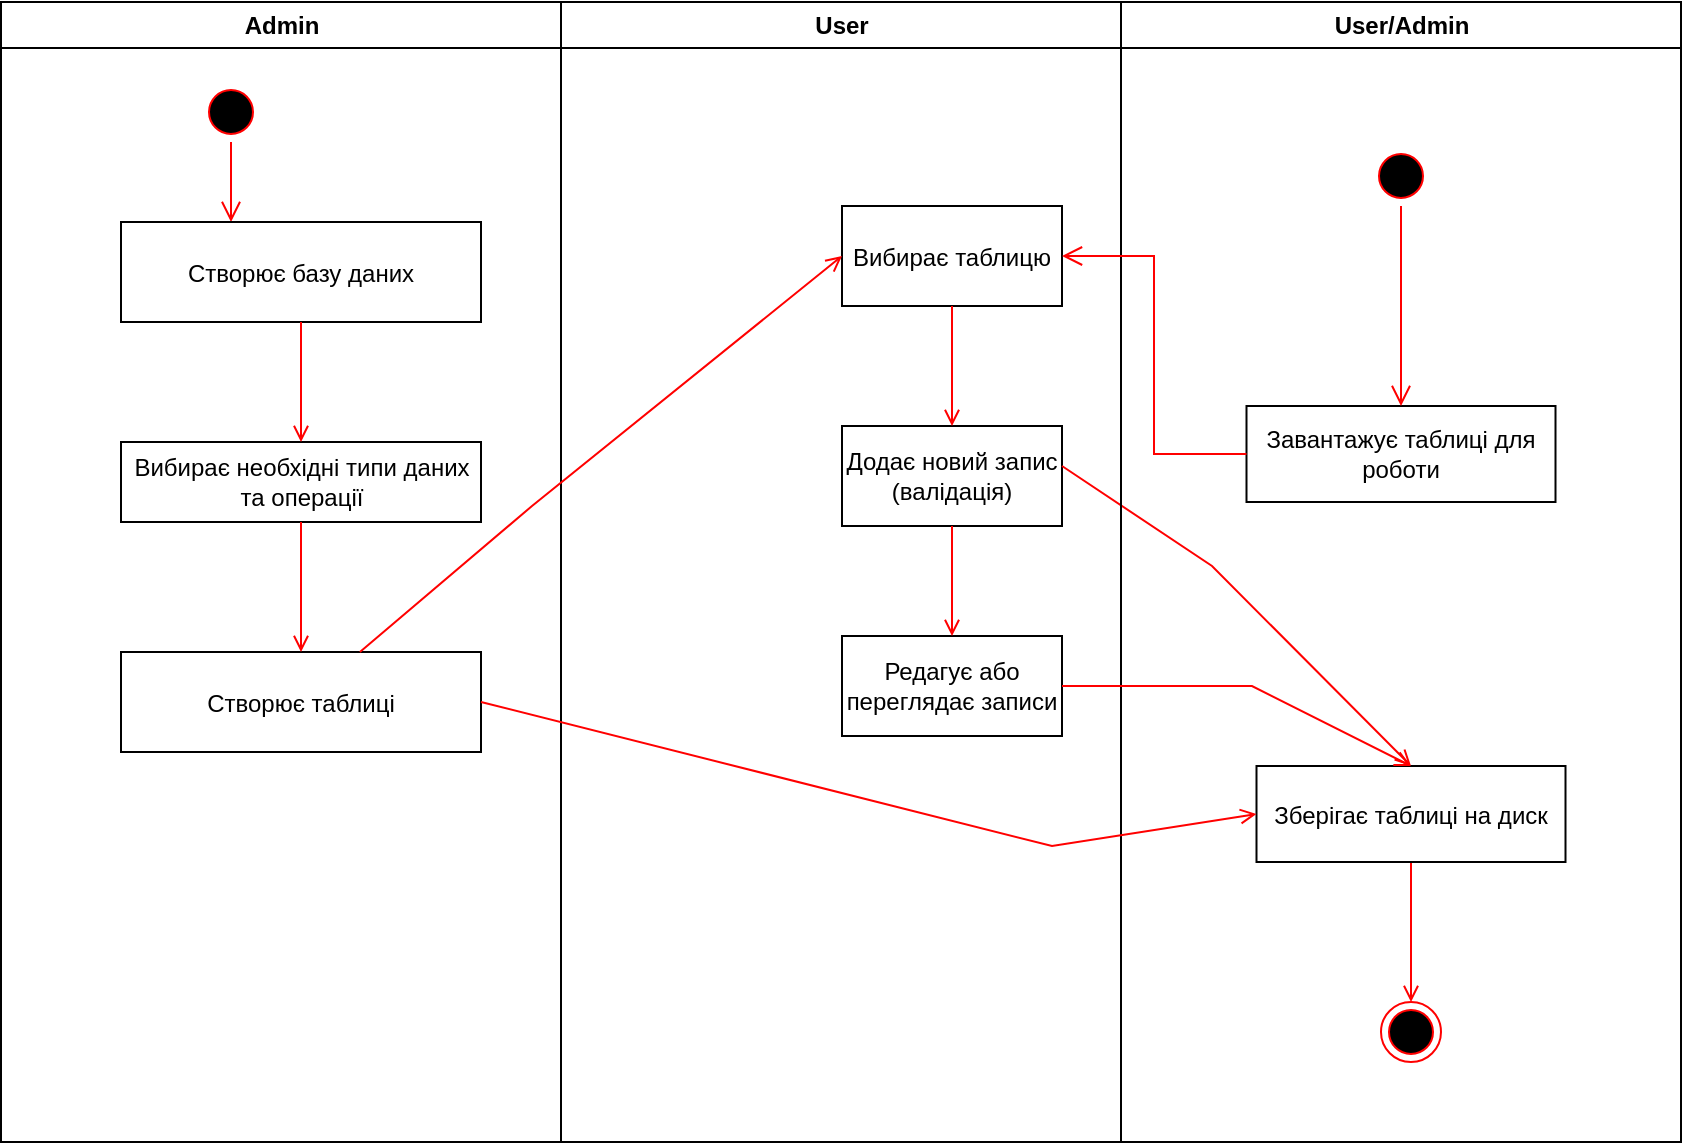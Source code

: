 <mxfile version="24.7.14">
  <diagram name="Page-1" id="e7e014a7-5840-1c2e-5031-d8a46d1fe8dd">
    <mxGraphModel dx="1221" dy="665" grid="1" gridSize="10" guides="1" tooltips="1" connect="1" arrows="1" fold="1" page="1" pageScale="1" pageWidth="1169" pageHeight="826" background="none" math="0" shadow="0">
      <root>
        <mxCell id="0" />
        <mxCell id="1" parent="0" />
        <mxCell id="2" value="Admin" style="swimlane;whiteSpace=wrap" parent="1" vertex="1">
          <mxGeometry x="164.5" y="128" width="280" height="570" as="geometry" />
        </mxCell>
        <mxCell id="5" value="" style="ellipse;shape=startState;fillColor=#000000;strokeColor=#ff0000;" parent="2" vertex="1">
          <mxGeometry x="100" y="40" width="30" height="30" as="geometry" />
        </mxCell>
        <mxCell id="6" value="" style="edgeStyle=elbowEdgeStyle;elbow=horizontal;verticalAlign=bottom;endArrow=open;endSize=8;strokeColor=#FF0000;endFill=1;rounded=0" parent="2" source="5" target="7" edge="1">
          <mxGeometry x="100" y="40" as="geometry">
            <mxPoint x="115" y="110" as="targetPoint" />
          </mxGeometry>
        </mxCell>
        <mxCell id="7" value="Створює базу даних" style="" parent="2" vertex="1">
          <mxGeometry x="60" y="110" width="180" height="50" as="geometry" />
        </mxCell>
        <mxCell id="8" value="Вибирає необхідні типи даних та операції" style="whiteSpace=wrap;" parent="2" vertex="1">
          <mxGeometry x="60" y="220" width="180" height="40" as="geometry" />
        </mxCell>
        <mxCell id="9" value="" style="endArrow=open;strokeColor=#FF0000;endFill=1;rounded=0" parent="2" source="7" target="8" edge="1">
          <mxGeometry relative="1" as="geometry" />
        </mxCell>
        <mxCell id="10" value="Створює таблиці" style="" parent="2" vertex="1">
          <mxGeometry x="60" y="325" width="180" height="50" as="geometry" />
        </mxCell>
        <mxCell id="11" value="" style="endArrow=open;strokeColor=#FF0000;endFill=1;rounded=0" parent="2" source="8" target="10" edge="1">
          <mxGeometry relative="1" as="geometry" />
        </mxCell>
        <mxCell id="3" value="User" style="swimlane;whiteSpace=wrap" parent="1" vertex="1">
          <mxGeometry x="444.5" y="128" width="280" height="570" as="geometry" />
        </mxCell>
        <mxCell id="15" value="Вибирає таблицю" style="" parent="3" vertex="1">
          <mxGeometry x="140.5" y="102" width="110" height="50" as="geometry" />
        </mxCell>
        <mxCell id="16" value="Додає новий запис (валідація)" style="whiteSpace=wrap;" parent="3" vertex="1">
          <mxGeometry x="140.5" y="212" width="110" height="50" as="geometry" />
        </mxCell>
        <mxCell id="17" value="" style="endArrow=open;strokeColor=#FF0000;endFill=1;rounded=0" parent="3" source="15" target="16" edge="1">
          <mxGeometry relative="1" as="geometry" />
        </mxCell>
        <mxCell id="18" value="Редагує або переглядає записи" style="whiteSpace=wrap;" parent="3" vertex="1">
          <mxGeometry x="140.5" y="317" width="110" height="50" as="geometry" />
        </mxCell>
        <mxCell id="19" value="" style="endArrow=open;strokeColor=#FF0000;endFill=1;rounded=0" parent="3" source="16" target="18" edge="1">
          <mxGeometry relative="1" as="geometry" />
        </mxCell>
        <mxCell id="C3B3UP4Q9QL2MTow6We7-47" value="" style="endArrow=open;strokeColor=#FF0000;endFill=1;rounded=0;exitX=1;exitY=0.5;exitDx=0;exitDy=0;entryX=0.5;entryY=0;entryDx=0;entryDy=0;" edge="1" parent="3" target="C3B3UP4Q9QL2MTow6We7-42">
          <mxGeometry relative="1" as="geometry">
            <mxPoint x="250.5" y="232" as="sourcePoint" />
            <mxPoint x="424.5" y="272" as="targetPoint" />
            <Array as="points">
              <mxPoint x="325.5" y="282" />
            </Array>
          </mxGeometry>
        </mxCell>
        <mxCell id="4" value="User/Admin" style="swimlane;whiteSpace=wrap" parent="1" vertex="1">
          <mxGeometry x="724.5" y="128" width="280" height="570" as="geometry" />
        </mxCell>
        <mxCell id="38" value="" style="ellipse;shape=endState;fillColor=#000000;strokeColor=#ff0000" parent="4" vertex="1">
          <mxGeometry x="130" y="500" width="30" height="30" as="geometry" />
        </mxCell>
        <mxCell id="39" value="" style="endArrow=open;strokeColor=#FF0000;endFill=1;rounded=0;exitX=0.5;exitY=1;exitDx=0;exitDy=0;" parent="4" source="C3B3UP4Q9QL2MTow6We7-42" target="38" edge="1">
          <mxGeometry relative="1" as="geometry">
            <mxPoint x="145" y="455" as="sourcePoint" />
          </mxGeometry>
        </mxCell>
        <mxCell id="C3B3UP4Q9QL2MTow6We7-42" value="Зберігає таблиці на диск" style="" vertex="1" parent="4">
          <mxGeometry x="67.75" y="382" width="154.5" height="48" as="geometry" />
        </mxCell>
        <mxCell id="C3B3UP4Q9QL2MTow6We7-43" value="Завантажує таблиці для роботи" style="whiteSpace=wrap;" vertex="1" parent="4">
          <mxGeometry x="62.75" y="202" width="154.5" height="48" as="geometry" />
        </mxCell>
        <mxCell id="C3B3UP4Q9QL2MTow6We7-45" value="" style="ellipse;shape=startState;fillColor=#000000;strokeColor=#ff0000;" vertex="1" parent="4">
          <mxGeometry x="125" y="72" width="30" height="30" as="geometry" />
        </mxCell>
        <mxCell id="C3B3UP4Q9QL2MTow6We7-48" value="" style="edgeStyle=elbowEdgeStyle;elbow=horizontal;verticalAlign=bottom;endArrow=open;endSize=8;strokeColor=#FF0000;endFill=1;rounded=0;exitX=0.5;exitY=1;exitDx=0;exitDy=0;entryX=0.5;entryY=0;entryDx=0;entryDy=0;" edge="1" parent="4" source="C3B3UP4Q9QL2MTow6We7-45" target="C3B3UP4Q9QL2MTow6We7-43">
          <mxGeometry x="-684.5" y="-108" as="geometry">
            <mxPoint x="139.75" y="132" as="targetPoint" />
            <mxPoint x="139.75" y="92" as="sourcePoint" />
          </mxGeometry>
        </mxCell>
        <mxCell id="20" value="" style="endArrow=open;strokeColor=#FF0000;endFill=1;rounded=0;entryX=0;entryY=0.5;entryDx=0;entryDy=0;" parent="1" source="10" target="15" edge="1">
          <mxGeometry relative="1" as="geometry">
            <Array as="points">
              <mxPoint x="430" y="380" />
            </Array>
          </mxGeometry>
        </mxCell>
        <mxCell id="C3B3UP4Q9QL2MTow6We7-44" value="" style="endArrow=open;strokeColor=#FF0000;endFill=1;rounded=0;exitX=1;exitY=0.5;exitDx=0;exitDy=0;entryX=0;entryY=0.5;entryDx=0;entryDy=0;" edge="1" parent="1" source="10" target="C3B3UP4Q9QL2MTow6We7-42">
          <mxGeometry relative="1" as="geometry">
            <mxPoint x="350" y="540" as="sourcePoint" />
            <mxPoint x="350" y="595" as="targetPoint" />
            <Array as="points">
              <mxPoint x="690" y="550" />
            </Array>
          </mxGeometry>
        </mxCell>
        <mxCell id="C3B3UP4Q9QL2MTow6We7-46" value="" style="endArrow=open;strokeColor=#FF0000;endFill=1;rounded=0;exitX=1;exitY=0.5;exitDx=0;exitDy=0;entryX=0.5;entryY=0;entryDx=0;entryDy=0;" edge="1" parent="1" source="18" target="C3B3UP4Q9QL2MTow6We7-42">
          <mxGeometry relative="1" as="geometry">
            <mxPoint x="700" y="470" as="sourcePoint" />
            <mxPoint x="1087" y="526" as="targetPoint" />
            <Array as="points">
              <mxPoint x="790" y="470" />
            </Array>
          </mxGeometry>
        </mxCell>
        <mxCell id="C3B3UP4Q9QL2MTow6We7-50" value="" style="edgeStyle=elbowEdgeStyle;elbow=horizontal;verticalAlign=bottom;endArrow=open;endSize=8;strokeColor=#FF0000;endFill=1;rounded=0;exitX=0;exitY=0.5;exitDx=0;exitDy=0;entryX=1;entryY=0.5;entryDx=0;entryDy=0;" edge="1" parent="1" source="C3B3UP4Q9QL2MTow6We7-43" target="15">
          <mxGeometry x="-684.5" y="-108" as="geometry">
            <mxPoint x="710" y="280" as="targetPoint" />
            <mxPoint x="874.5" y="240" as="sourcePoint" />
          </mxGeometry>
        </mxCell>
      </root>
    </mxGraphModel>
  </diagram>
</mxfile>
